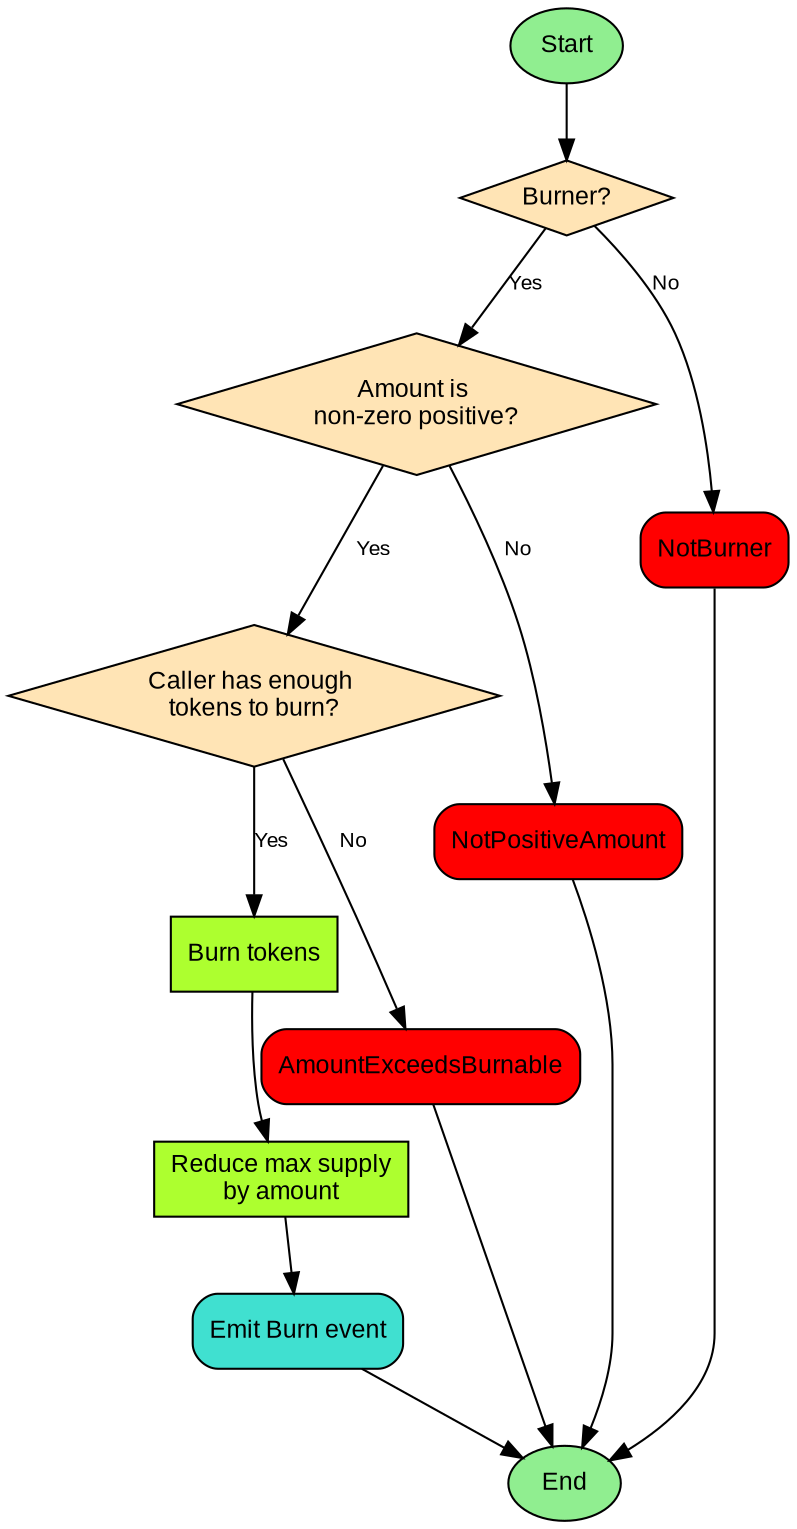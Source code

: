digraph {
    node [shape = box; style = "rounded, filled"; fillcolor = "#F5F5F5"; fontname = "Arial"; fontsize = 12;];
    edge [fontname = "Arial"; fontsize = 10;];
    
    start [label = "Start";shape = "ellipse";style = "filled";fillcolor = "#90EE90";];
    
    start -> burnerCheck;
    
	burnerCheck [label = "Burner?";shape = "diamond";style = "filled";fillcolor = "#FFE4B5";];
	burnerCheck -> checkAmount [label = "Yes"; fontsize = 10;];
	burnerCheck -> revertNotBurner [label = "No"; fontsize = 10;];
    revertNotBurner [label = "NotBurner";shape = "box";style = "rounded,filled";fillcolor = "red";];
	revertNotBurner -> end;

    checkAmount [label = "Amount is \nnon-zero positive?";shape = "diamond";style = "filled";fillcolor = "#FFE4B5";];
    checkBalance [label = "Caller has enough \ntokens to burn?";shape = "diamond";style = "filled";fillcolor = "#FFE4B5";];
    burnTokens [label = "Burn tokens";style = "filled";fillcolor = "greenyellow";];
    reduceMaxSupply [label = "Reduce max supply\nby amount";style = "filled";fillcolor = "greenyellow";];
    emitEvent [label = "Emit Burn event";shape = "box";style = "rounded,filled";fillcolor = "turquoise";];
    end [label = "End";shape = "ellipse";style = "filled";fillcolor = "#90EE90";];
    revertNotPositiveAmount [label = "NotPositiveAmount";shape = "box";style = "rounded,filled";fillcolor = "red";];
    revertAmountExceedsBurnable [label = "AmountExceedsBurnable";shape = "box";style = "rounded,filled";fillcolor = "red";];

    
    checkAmount -> checkBalance [label = "Yes"; fontsize = 10;];
    checkAmount -> revertNotPositiveAmount [label = "No"; fontsize = 10;];
    revertNotPositiveAmount -> end;
    
    checkBalance -> burnTokens [label = "Yes"; fontsize = 10;];
    checkBalance -> revertAmountExceedsBurnable [label = "No"; fontsize = 10;];
    revertAmountExceedsBurnable -> end;
    
    burnTokens -> reduceMaxSupply;
    reduceMaxSupply -> emitEvent;
    emitEvent -> end;
}